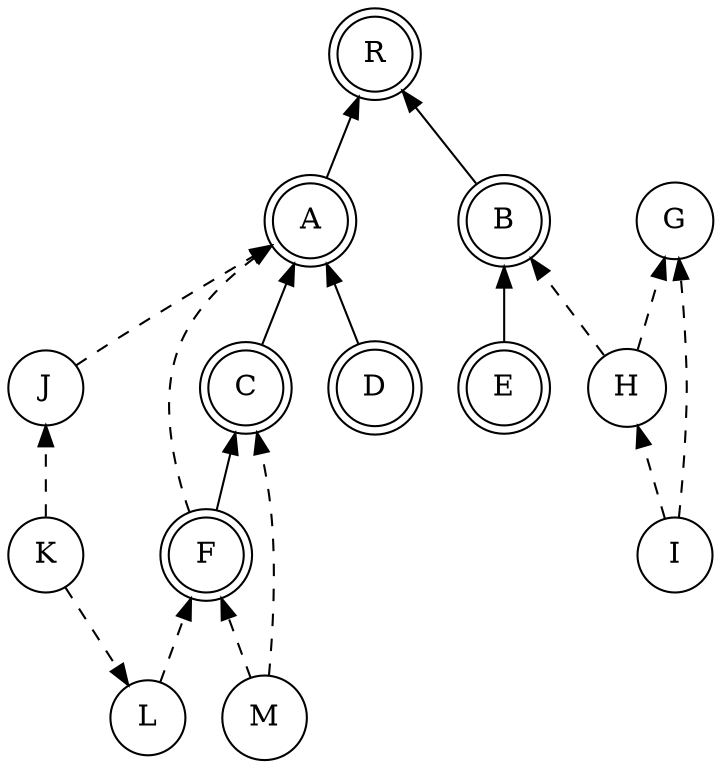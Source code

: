 digraph or {
rankdir="BT";
node [shape=circle]
edge [style=filled]

  G [label="G"]
  H [label="H"]
  I [label="I"]
  J [label="J"]
  K [label="K"]
  L [label="L"]
  M [label="M"]

subgraph known {
  node [shape=doublecircle]

  R [label="R"]
  A [label="A"]
  B [label="B"]
  C [label="C"]
  D [label="D"]
  E [label="E"]
  F [label="F"]
}

A->R
B->R
C->A
D->A
E->B
F->C

subgraph path
   {
       edge [style=dashed]

       F->A

       I->H
       I->G
       H->G
       H->B

       J->A [constraint=false]
       K->J
       K->L [constraint=false]
       L->F

       M->F
       M->C [constraint=false]
   }
   
   {rank=same; J C D}
   {rank=same; K F}
}


